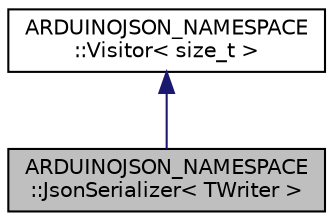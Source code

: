 digraph "ARDUINOJSON_NAMESPACE::JsonSerializer&lt; TWriter &gt;"
{
 // LATEX_PDF_SIZE
  edge [fontname="Helvetica",fontsize="10",labelfontname="Helvetica",labelfontsize="10"];
  node [fontname="Helvetica",fontsize="10",shape=record];
  Node1 [label="ARDUINOJSON_NAMESPACE\l::JsonSerializer\< TWriter \>",height=0.2,width=0.4,color="black", fillcolor="grey75", style="filled", fontcolor="black",tooltip=" "];
  Node2 -> Node1 [dir="back",color="midnightblue",fontsize="10",style="solid"];
  Node2 [label="ARDUINOJSON_NAMESPACE\l::Visitor\< size_t \>",height=0.2,width=0.4,color="black", fillcolor="white", style="filled",URL="$structARDUINOJSON__NAMESPACE_1_1Visitor.html",tooltip=" "];
}
